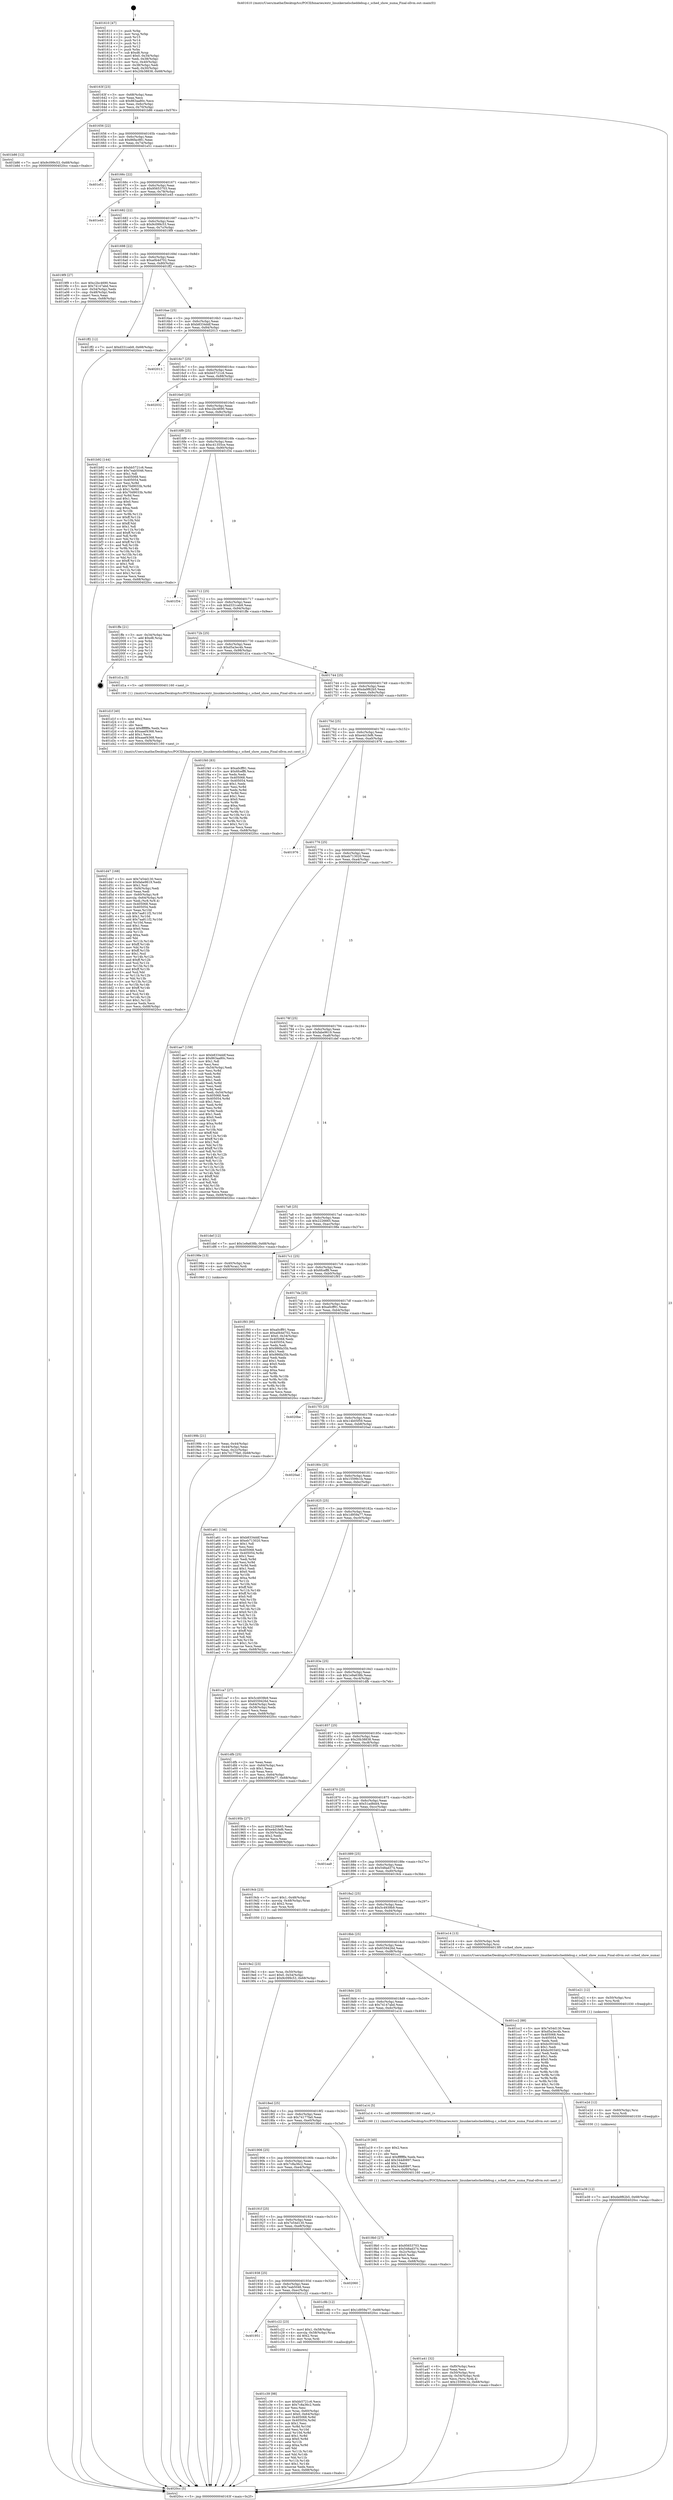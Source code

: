 digraph "0x401610" {
  label = "0x401610 (/mnt/c/Users/mathe/Desktop/tcc/POCII/binaries/extr_linuxkernelscheddebug.c_sched_show_numa_Final-ollvm.out::main(0))"
  labelloc = "t"
  node[shape=record]

  Entry [label="",width=0.3,height=0.3,shape=circle,fillcolor=black,style=filled]
  "0x40163f" [label="{
     0x40163f [23]\l
     | [instrs]\l
     &nbsp;&nbsp;0x40163f \<+3\>: mov -0x68(%rbp),%eax\l
     &nbsp;&nbsp;0x401642 \<+2\>: mov %eax,%ecx\l
     &nbsp;&nbsp;0x401644 \<+6\>: sub $0x863aa80c,%ecx\l
     &nbsp;&nbsp;0x40164a \<+3\>: mov %eax,-0x6c(%rbp)\l
     &nbsp;&nbsp;0x40164d \<+3\>: mov %ecx,-0x70(%rbp)\l
     &nbsp;&nbsp;0x401650 \<+6\>: je 0000000000401b86 \<main+0x576\>\l
  }"]
  "0x401b86" [label="{
     0x401b86 [12]\l
     | [instrs]\l
     &nbsp;&nbsp;0x401b86 \<+7\>: movl $0x9c099c53,-0x68(%rbp)\l
     &nbsp;&nbsp;0x401b8d \<+5\>: jmp 00000000004020cc \<main+0xabc\>\l
  }"]
  "0x401656" [label="{
     0x401656 [22]\l
     | [instrs]\l
     &nbsp;&nbsp;0x401656 \<+5\>: jmp 000000000040165b \<main+0x4b\>\l
     &nbsp;&nbsp;0x40165b \<+3\>: mov -0x6c(%rbp),%eax\l
     &nbsp;&nbsp;0x40165e \<+5\>: sub $0x86fac881,%eax\l
     &nbsp;&nbsp;0x401663 \<+3\>: mov %eax,-0x74(%rbp)\l
     &nbsp;&nbsp;0x401666 \<+6\>: je 0000000000401e51 \<main+0x841\>\l
  }"]
  Exit [label="",width=0.3,height=0.3,shape=circle,fillcolor=black,style=filled,peripheries=2]
  "0x401e51" [label="{
     0x401e51\l
  }", style=dashed]
  "0x40166c" [label="{
     0x40166c [22]\l
     | [instrs]\l
     &nbsp;&nbsp;0x40166c \<+5\>: jmp 0000000000401671 \<main+0x61\>\l
     &nbsp;&nbsp;0x401671 \<+3\>: mov -0x6c(%rbp),%eax\l
     &nbsp;&nbsp;0x401674 \<+5\>: sub $0x95653703,%eax\l
     &nbsp;&nbsp;0x401679 \<+3\>: mov %eax,-0x78(%rbp)\l
     &nbsp;&nbsp;0x40167c \<+6\>: je 0000000000401e45 \<main+0x835\>\l
  }"]
  "0x401e39" [label="{
     0x401e39 [12]\l
     | [instrs]\l
     &nbsp;&nbsp;0x401e39 \<+7\>: movl $0xda9f62b5,-0x68(%rbp)\l
     &nbsp;&nbsp;0x401e40 \<+5\>: jmp 00000000004020cc \<main+0xabc\>\l
  }"]
  "0x401e45" [label="{
     0x401e45\l
  }", style=dashed]
  "0x401682" [label="{
     0x401682 [22]\l
     | [instrs]\l
     &nbsp;&nbsp;0x401682 \<+5\>: jmp 0000000000401687 \<main+0x77\>\l
     &nbsp;&nbsp;0x401687 \<+3\>: mov -0x6c(%rbp),%eax\l
     &nbsp;&nbsp;0x40168a \<+5\>: sub $0x9c099c53,%eax\l
     &nbsp;&nbsp;0x40168f \<+3\>: mov %eax,-0x7c(%rbp)\l
     &nbsp;&nbsp;0x401692 \<+6\>: je 00000000004019f9 \<main+0x3e9\>\l
  }"]
  "0x401e2d" [label="{
     0x401e2d [12]\l
     | [instrs]\l
     &nbsp;&nbsp;0x401e2d \<+4\>: mov -0x60(%rbp),%rsi\l
     &nbsp;&nbsp;0x401e31 \<+3\>: mov %rsi,%rdi\l
     &nbsp;&nbsp;0x401e34 \<+5\>: call 0000000000401030 \<free@plt\>\l
     | [calls]\l
     &nbsp;&nbsp;0x401030 \{1\} (unknown)\l
  }"]
  "0x4019f9" [label="{
     0x4019f9 [27]\l
     | [instrs]\l
     &nbsp;&nbsp;0x4019f9 \<+5\>: mov $0xc2bc4690,%eax\l
     &nbsp;&nbsp;0x4019fe \<+5\>: mov $0x74147abd,%ecx\l
     &nbsp;&nbsp;0x401a03 \<+3\>: mov -0x54(%rbp),%edx\l
     &nbsp;&nbsp;0x401a06 \<+3\>: cmp -0x48(%rbp),%edx\l
     &nbsp;&nbsp;0x401a09 \<+3\>: cmovl %ecx,%eax\l
     &nbsp;&nbsp;0x401a0c \<+3\>: mov %eax,-0x68(%rbp)\l
     &nbsp;&nbsp;0x401a0f \<+5\>: jmp 00000000004020cc \<main+0xabc\>\l
  }"]
  "0x401698" [label="{
     0x401698 [22]\l
     | [instrs]\l
     &nbsp;&nbsp;0x401698 \<+5\>: jmp 000000000040169d \<main+0x8d\>\l
     &nbsp;&nbsp;0x40169d \<+3\>: mov -0x6c(%rbp),%eax\l
     &nbsp;&nbsp;0x4016a0 \<+5\>: sub $0xa0b4d702,%eax\l
     &nbsp;&nbsp;0x4016a5 \<+3\>: mov %eax,-0x80(%rbp)\l
     &nbsp;&nbsp;0x4016a8 \<+6\>: je 0000000000401ff2 \<main+0x9e2\>\l
  }"]
  "0x401e21" [label="{
     0x401e21 [12]\l
     | [instrs]\l
     &nbsp;&nbsp;0x401e21 \<+4\>: mov -0x50(%rbp),%rsi\l
     &nbsp;&nbsp;0x401e25 \<+3\>: mov %rsi,%rdi\l
     &nbsp;&nbsp;0x401e28 \<+5\>: call 0000000000401030 \<free@plt\>\l
     | [calls]\l
     &nbsp;&nbsp;0x401030 \{1\} (unknown)\l
  }"]
  "0x401ff2" [label="{
     0x401ff2 [12]\l
     | [instrs]\l
     &nbsp;&nbsp;0x401ff2 \<+7\>: movl $0xd331ceb9,-0x68(%rbp)\l
     &nbsp;&nbsp;0x401ff9 \<+5\>: jmp 00000000004020cc \<main+0xabc\>\l
  }"]
  "0x4016ae" [label="{
     0x4016ae [25]\l
     | [instrs]\l
     &nbsp;&nbsp;0x4016ae \<+5\>: jmp 00000000004016b3 \<main+0xa3\>\l
     &nbsp;&nbsp;0x4016b3 \<+3\>: mov -0x6c(%rbp),%eax\l
     &nbsp;&nbsp;0x4016b6 \<+5\>: sub $0xb8334ddf,%eax\l
     &nbsp;&nbsp;0x4016bb \<+6\>: mov %eax,-0x84(%rbp)\l
     &nbsp;&nbsp;0x4016c1 \<+6\>: je 0000000000402013 \<main+0xa03\>\l
  }"]
  "0x401d47" [label="{
     0x401d47 [168]\l
     | [instrs]\l
     &nbsp;&nbsp;0x401d47 \<+5\>: mov $0x7e54d130,%ecx\l
     &nbsp;&nbsp;0x401d4c \<+5\>: mov $0xfabe9619,%edx\l
     &nbsp;&nbsp;0x401d51 \<+3\>: mov $0x1,%sil\l
     &nbsp;&nbsp;0x401d54 \<+6\>: mov -0xf4(%rbp),%edi\l
     &nbsp;&nbsp;0x401d5a \<+3\>: imul %eax,%edi\l
     &nbsp;&nbsp;0x401d5d \<+4\>: mov -0x60(%rbp),%r8\l
     &nbsp;&nbsp;0x401d61 \<+4\>: movslq -0x64(%rbp),%r9\l
     &nbsp;&nbsp;0x401d65 \<+4\>: mov %edi,(%r8,%r9,4)\l
     &nbsp;&nbsp;0x401d69 \<+7\>: mov 0x405068,%eax\l
     &nbsp;&nbsp;0x401d70 \<+7\>: mov 0x405054,%edi\l
     &nbsp;&nbsp;0x401d77 \<+3\>: mov %eax,%r10d\l
     &nbsp;&nbsp;0x401d7a \<+7\>: sub $0x7aa811f2,%r10d\l
     &nbsp;&nbsp;0x401d81 \<+4\>: sub $0x1,%r10d\l
     &nbsp;&nbsp;0x401d85 \<+7\>: add $0x7aa811f2,%r10d\l
     &nbsp;&nbsp;0x401d8c \<+4\>: imul %r10d,%eax\l
     &nbsp;&nbsp;0x401d90 \<+3\>: and $0x1,%eax\l
     &nbsp;&nbsp;0x401d93 \<+3\>: cmp $0x0,%eax\l
     &nbsp;&nbsp;0x401d96 \<+4\>: sete %r11b\l
     &nbsp;&nbsp;0x401d9a \<+3\>: cmp $0xa,%edi\l
     &nbsp;&nbsp;0x401d9d \<+3\>: setl %bl\l
     &nbsp;&nbsp;0x401da0 \<+3\>: mov %r11b,%r14b\l
     &nbsp;&nbsp;0x401da3 \<+4\>: xor $0xff,%r14b\l
     &nbsp;&nbsp;0x401da7 \<+3\>: mov %bl,%r15b\l
     &nbsp;&nbsp;0x401daa \<+4\>: xor $0xff,%r15b\l
     &nbsp;&nbsp;0x401dae \<+4\>: xor $0x1,%sil\l
     &nbsp;&nbsp;0x401db2 \<+3\>: mov %r14b,%r12b\l
     &nbsp;&nbsp;0x401db5 \<+4\>: and $0xff,%r12b\l
     &nbsp;&nbsp;0x401db9 \<+3\>: and %sil,%r11b\l
     &nbsp;&nbsp;0x401dbc \<+3\>: mov %r15b,%r13b\l
     &nbsp;&nbsp;0x401dbf \<+4\>: and $0xff,%r13b\l
     &nbsp;&nbsp;0x401dc3 \<+3\>: and %sil,%bl\l
     &nbsp;&nbsp;0x401dc6 \<+3\>: or %r11b,%r12b\l
     &nbsp;&nbsp;0x401dc9 \<+3\>: or %bl,%r13b\l
     &nbsp;&nbsp;0x401dcc \<+3\>: xor %r13b,%r12b\l
     &nbsp;&nbsp;0x401dcf \<+3\>: or %r15b,%r14b\l
     &nbsp;&nbsp;0x401dd2 \<+4\>: xor $0xff,%r14b\l
     &nbsp;&nbsp;0x401dd6 \<+4\>: or $0x1,%sil\l
     &nbsp;&nbsp;0x401dda \<+3\>: and %sil,%r14b\l
     &nbsp;&nbsp;0x401ddd \<+3\>: or %r14b,%r12b\l
     &nbsp;&nbsp;0x401de0 \<+4\>: test $0x1,%r12b\l
     &nbsp;&nbsp;0x401de4 \<+3\>: cmovne %edx,%ecx\l
     &nbsp;&nbsp;0x401de7 \<+3\>: mov %ecx,-0x68(%rbp)\l
     &nbsp;&nbsp;0x401dea \<+5\>: jmp 00000000004020cc \<main+0xabc\>\l
  }"]
  "0x402013" [label="{
     0x402013\l
  }", style=dashed]
  "0x4016c7" [label="{
     0x4016c7 [25]\l
     | [instrs]\l
     &nbsp;&nbsp;0x4016c7 \<+5\>: jmp 00000000004016cc \<main+0xbc\>\l
     &nbsp;&nbsp;0x4016cc \<+3\>: mov -0x6c(%rbp),%eax\l
     &nbsp;&nbsp;0x4016cf \<+5\>: sub $0xbb5721c6,%eax\l
     &nbsp;&nbsp;0x4016d4 \<+6\>: mov %eax,-0x88(%rbp)\l
     &nbsp;&nbsp;0x4016da \<+6\>: je 0000000000402032 \<main+0xa22\>\l
  }"]
  "0x401d1f" [label="{
     0x401d1f [40]\l
     | [instrs]\l
     &nbsp;&nbsp;0x401d1f \<+5\>: mov $0x2,%ecx\l
     &nbsp;&nbsp;0x401d24 \<+1\>: cltd\l
     &nbsp;&nbsp;0x401d25 \<+2\>: idiv %ecx\l
     &nbsp;&nbsp;0x401d27 \<+6\>: imul $0xfffffffe,%edx,%ecx\l
     &nbsp;&nbsp;0x401d2d \<+6\>: sub $0xaaef4368,%ecx\l
     &nbsp;&nbsp;0x401d33 \<+3\>: add $0x1,%ecx\l
     &nbsp;&nbsp;0x401d36 \<+6\>: add $0xaaef4368,%ecx\l
     &nbsp;&nbsp;0x401d3c \<+6\>: mov %ecx,-0xf4(%rbp)\l
     &nbsp;&nbsp;0x401d42 \<+5\>: call 0000000000401160 \<next_i\>\l
     | [calls]\l
     &nbsp;&nbsp;0x401160 \{1\} (/mnt/c/Users/mathe/Desktop/tcc/POCII/binaries/extr_linuxkernelscheddebug.c_sched_show_numa_Final-ollvm.out::next_i)\l
  }"]
  "0x402032" [label="{
     0x402032\l
  }", style=dashed]
  "0x4016e0" [label="{
     0x4016e0 [25]\l
     | [instrs]\l
     &nbsp;&nbsp;0x4016e0 \<+5\>: jmp 00000000004016e5 \<main+0xd5\>\l
     &nbsp;&nbsp;0x4016e5 \<+3\>: mov -0x6c(%rbp),%eax\l
     &nbsp;&nbsp;0x4016e8 \<+5\>: sub $0xc2bc4690,%eax\l
     &nbsp;&nbsp;0x4016ed \<+6\>: mov %eax,-0x8c(%rbp)\l
     &nbsp;&nbsp;0x4016f3 \<+6\>: je 0000000000401b92 \<main+0x582\>\l
  }"]
  "0x401c39" [label="{
     0x401c39 [98]\l
     | [instrs]\l
     &nbsp;&nbsp;0x401c39 \<+5\>: mov $0xbb5721c6,%ecx\l
     &nbsp;&nbsp;0x401c3e \<+5\>: mov $0x7c8a36c2,%edx\l
     &nbsp;&nbsp;0x401c43 \<+2\>: xor %esi,%esi\l
     &nbsp;&nbsp;0x401c45 \<+4\>: mov %rax,-0x60(%rbp)\l
     &nbsp;&nbsp;0x401c49 \<+7\>: movl $0x0,-0x64(%rbp)\l
     &nbsp;&nbsp;0x401c50 \<+8\>: mov 0x405068,%r8d\l
     &nbsp;&nbsp;0x401c58 \<+8\>: mov 0x405054,%r9d\l
     &nbsp;&nbsp;0x401c60 \<+3\>: sub $0x1,%esi\l
     &nbsp;&nbsp;0x401c63 \<+3\>: mov %r8d,%r10d\l
     &nbsp;&nbsp;0x401c66 \<+3\>: add %esi,%r10d\l
     &nbsp;&nbsp;0x401c69 \<+4\>: imul %r10d,%r8d\l
     &nbsp;&nbsp;0x401c6d \<+4\>: and $0x1,%r8d\l
     &nbsp;&nbsp;0x401c71 \<+4\>: cmp $0x0,%r8d\l
     &nbsp;&nbsp;0x401c75 \<+4\>: sete %r11b\l
     &nbsp;&nbsp;0x401c79 \<+4\>: cmp $0xa,%r9d\l
     &nbsp;&nbsp;0x401c7d \<+3\>: setl %bl\l
     &nbsp;&nbsp;0x401c80 \<+3\>: mov %r11b,%r14b\l
     &nbsp;&nbsp;0x401c83 \<+3\>: and %bl,%r14b\l
     &nbsp;&nbsp;0x401c86 \<+3\>: xor %bl,%r11b\l
     &nbsp;&nbsp;0x401c89 \<+3\>: or %r11b,%r14b\l
     &nbsp;&nbsp;0x401c8c \<+4\>: test $0x1,%r14b\l
     &nbsp;&nbsp;0x401c90 \<+3\>: cmovne %edx,%ecx\l
     &nbsp;&nbsp;0x401c93 \<+3\>: mov %ecx,-0x68(%rbp)\l
     &nbsp;&nbsp;0x401c96 \<+5\>: jmp 00000000004020cc \<main+0xabc\>\l
  }"]
  "0x401b92" [label="{
     0x401b92 [144]\l
     | [instrs]\l
     &nbsp;&nbsp;0x401b92 \<+5\>: mov $0xbb5721c6,%eax\l
     &nbsp;&nbsp;0x401b97 \<+5\>: mov $0x7eab5046,%ecx\l
     &nbsp;&nbsp;0x401b9c \<+2\>: mov $0x1,%dl\l
     &nbsp;&nbsp;0x401b9e \<+7\>: mov 0x405068,%esi\l
     &nbsp;&nbsp;0x401ba5 \<+7\>: mov 0x405054,%edi\l
     &nbsp;&nbsp;0x401bac \<+3\>: mov %esi,%r8d\l
     &nbsp;&nbsp;0x401baf \<+7\>: add $0x70d9033b,%r8d\l
     &nbsp;&nbsp;0x401bb6 \<+4\>: sub $0x1,%r8d\l
     &nbsp;&nbsp;0x401bba \<+7\>: sub $0x70d9033b,%r8d\l
     &nbsp;&nbsp;0x401bc1 \<+4\>: imul %r8d,%esi\l
     &nbsp;&nbsp;0x401bc5 \<+3\>: and $0x1,%esi\l
     &nbsp;&nbsp;0x401bc8 \<+3\>: cmp $0x0,%esi\l
     &nbsp;&nbsp;0x401bcb \<+4\>: sete %r9b\l
     &nbsp;&nbsp;0x401bcf \<+3\>: cmp $0xa,%edi\l
     &nbsp;&nbsp;0x401bd2 \<+4\>: setl %r10b\l
     &nbsp;&nbsp;0x401bd6 \<+3\>: mov %r9b,%r11b\l
     &nbsp;&nbsp;0x401bd9 \<+4\>: xor $0xff,%r11b\l
     &nbsp;&nbsp;0x401bdd \<+3\>: mov %r10b,%bl\l
     &nbsp;&nbsp;0x401be0 \<+3\>: xor $0xff,%bl\l
     &nbsp;&nbsp;0x401be3 \<+3\>: xor $0x1,%dl\l
     &nbsp;&nbsp;0x401be6 \<+3\>: mov %r11b,%r14b\l
     &nbsp;&nbsp;0x401be9 \<+4\>: and $0xff,%r14b\l
     &nbsp;&nbsp;0x401bed \<+3\>: and %dl,%r9b\l
     &nbsp;&nbsp;0x401bf0 \<+3\>: mov %bl,%r15b\l
     &nbsp;&nbsp;0x401bf3 \<+4\>: and $0xff,%r15b\l
     &nbsp;&nbsp;0x401bf7 \<+3\>: and %dl,%r10b\l
     &nbsp;&nbsp;0x401bfa \<+3\>: or %r9b,%r14b\l
     &nbsp;&nbsp;0x401bfd \<+3\>: or %r10b,%r15b\l
     &nbsp;&nbsp;0x401c00 \<+3\>: xor %r15b,%r14b\l
     &nbsp;&nbsp;0x401c03 \<+3\>: or %bl,%r11b\l
     &nbsp;&nbsp;0x401c06 \<+4\>: xor $0xff,%r11b\l
     &nbsp;&nbsp;0x401c0a \<+3\>: or $0x1,%dl\l
     &nbsp;&nbsp;0x401c0d \<+3\>: and %dl,%r11b\l
     &nbsp;&nbsp;0x401c10 \<+3\>: or %r11b,%r14b\l
     &nbsp;&nbsp;0x401c13 \<+4\>: test $0x1,%r14b\l
     &nbsp;&nbsp;0x401c17 \<+3\>: cmovne %ecx,%eax\l
     &nbsp;&nbsp;0x401c1a \<+3\>: mov %eax,-0x68(%rbp)\l
     &nbsp;&nbsp;0x401c1d \<+5\>: jmp 00000000004020cc \<main+0xabc\>\l
  }"]
  "0x4016f9" [label="{
     0x4016f9 [25]\l
     | [instrs]\l
     &nbsp;&nbsp;0x4016f9 \<+5\>: jmp 00000000004016fe \<main+0xee\>\l
     &nbsp;&nbsp;0x4016fe \<+3\>: mov -0x6c(%rbp),%eax\l
     &nbsp;&nbsp;0x401701 \<+5\>: sub $0xc41355ce,%eax\l
     &nbsp;&nbsp;0x401706 \<+6\>: mov %eax,-0x90(%rbp)\l
     &nbsp;&nbsp;0x40170c \<+6\>: je 0000000000401f34 \<main+0x924\>\l
  }"]
  "0x401951" [label="{
     0x401951\l
  }", style=dashed]
  "0x401f34" [label="{
     0x401f34\l
  }", style=dashed]
  "0x401712" [label="{
     0x401712 [25]\l
     | [instrs]\l
     &nbsp;&nbsp;0x401712 \<+5\>: jmp 0000000000401717 \<main+0x107\>\l
     &nbsp;&nbsp;0x401717 \<+3\>: mov -0x6c(%rbp),%eax\l
     &nbsp;&nbsp;0x40171a \<+5\>: sub $0xd331ceb9,%eax\l
     &nbsp;&nbsp;0x40171f \<+6\>: mov %eax,-0x94(%rbp)\l
     &nbsp;&nbsp;0x401725 \<+6\>: je 0000000000401ffe \<main+0x9ee\>\l
  }"]
  "0x401c22" [label="{
     0x401c22 [23]\l
     | [instrs]\l
     &nbsp;&nbsp;0x401c22 \<+7\>: movl $0x1,-0x58(%rbp)\l
     &nbsp;&nbsp;0x401c29 \<+4\>: movslq -0x58(%rbp),%rax\l
     &nbsp;&nbsp;0x401c2d \<+4\>: shl $0x2,%rax\l
     &nbsp;&nbsp;0x401c31 \<+3\>: mov %rax,%rdi\l
     &nbsp;&nbsp;0x401c34 \<+5\>: call 0000000000401050 \<malloc@plt\>\l
     | [calls]\l
     &nbsp;&nbsp;0x401050 \{1\} (unknown)\l
  }"]
  "0x401ffe" [label="{
     0x401ffe [21]\l
     | [instrs]\l
     &nbsp;&nbsp;0x401ffe \<+3\>: mov -0x34(%rbp),%eax\l
     &nbsp;&nbsp;0x402001 \<+7\>: add $0xd8,%rsp\l
     &nbsp;&nbsp;0x402008 \<+1\>: pop %rbx\l
     &nbsp;&nbsp;0x402009 \<+2\>: pop %r12\l
     &nbsp;&nbsp;0x40200b \<+2\>: pop %r13\l
     &nbsp;&nbsp;0x40200d \<+2\>: pop %r14\l
     &nbsp;&nbsp;0x40200f \<+2\>: pop %r15\l
     &nbsp;&nbsp;0x402011 \<+1\>: pop %rbp\l
     &nbsp;&nbsp;0x402012 \<+1\>: ret\l
  }"]
  "0x40172b" [label="{
     0x40172b [25]\l
     | [instrs]\l
     &nbsp;&nbsp;0x40172b \<+5\>: jmp 0000000000401730 \<main+0x120\>\l
     &nbsp;&nbsp;0x401730 \<+3\>: mov -0x6c(%rbp),%eax\l
     &nbsp;&nbsp;0x401733 \<+5\>: sub $0xd5a3ec4b,%eax\l
     &nbsp;&nbsp;0x401738 \<+6\>: mov %eax,-0x98(%rbp)\l
     &nbsp;&nbsp;0x40173e \<+6\>: je 0000000000401d1a \<main+0x70a\>\l
  }"]
  "0x401938" [label="{
     0x401938 [25]\l
     | [instrs]\l
     &nbsp;&nbsp;0x401938 \<+5\>: jmp 000000000040193d \<main+0x32d\>\l
     &nbsp;&nbsp;0x40193d \<+3\>: mov -0x6c(%rbp),%eax\l
     &nbsp;&nbsp;0x401940 \<+5\>: sub $0x7eab5046,%eax\l
     &nbsp;&nbsp;0x401945 \<+6\>: mov %eax,-0xec(%rbp)\l
     &nbsp;&nbsp;0x40194b \<+6\>: je 0000000000401c22 \<main+0x612\>\l
  }"]
  "0x401d1a" [label="{
     0x401d1a [5]\l
     | [instrs]\l
     &nbsp;&nbsp;0x401d1a \<+5\>: call 0000000000401160 \<next_i\>\l
     | [calls]\l
     &nbsp;&nbsp;0x401160 \{1\} (/mnt/c/Users/mathe/Desktop/tcc/POCII/binaries/extr_linuxkernelscheddebug.c_sched_show_numa_Final-ollvm.out::next_i)\l
  }"]
  "0x401744" [label="{
     0x401744 [25]\l
     | [instrs]\l
     &nbsp;&nbsp;0x401744 \<+5\>: jmp 0000000000401749 \<main+0x139\>\l
     &nbsp;&nbsp;0x401749 \<+3\>: mov -0x6c(%rbp),%eax\l
     &nbsp;&nbsp;0x40174c \<+5\>: sub $0xda9f62b5,%eax\l
     &nbsp;&nbsp;0x401751 \<+6\>: mov %eax,-0x9c(%rbp)\l
     &nbsp;&nbsp;0x401757 \<+6\>: je 0000000000401f40 \<main+0x930\>\l
  }"]
  "0x402060" [label="{
     0x402060\l
  }", style=dashed]
  "0x401f40" [label="{
     0x401f40 [83]\l
     | [instrs]\l
     &nbsp;&nbsp;0x401f40 \<+5\>: mov $0xa0cff91,%eax\l
     &nbsp;&nbsp;0x401f45 \<+5\>: mov $0x6fceff8,%ecx\l
     &nbsp;&nbsp;0x401f4a \<+2\>: xor %edx,%edx\l
     &nbsp;&nbsp;0x401f4c \<+7\>: mov 0x405068,%esi\l
     &nbsp;&nbsp;0x401f53 \<+7\>: mov 0x405054,%edi\l
     &nbsp;&nbsp;0x401f5a \<+3\>: sub $0x1,%edx\l
     &nbsp;&nbsp;0x401f5d \<+3\>: mov %esi,%r8d\l
     &nbsp;&nbsp;0x401f60 \<+3\>: add %edx,%r8d\l
     &nbsp;&nbsp;0x401f63 \<+4\>: imul %r8d,%esi\l
     &nbsp;&nbsp;0x401f67 \<+3\>: and $0x1,%esi\l
     &nbsp;&nbsp;0x401f6a \<+3\>: cmp $0x0,%esi\l
     &nbsp;&nbsp;0x401f6d \<+4\>: sete %r9b\l
     &nbsp;&nbsp;0x401f71 \<+3\>: cmp $0xa,%edi\l
     &nbsp;&nbsp;0x401f74 \<+4\>: setl %r10b\l
     &nbsp;&nbsp;0x401f78 \<+3\>: mov %r9b,%r11b\l
     &nbsp;&nbsp;0x401f7b \<+3\>: and %r10b,%r11b\l
     &nbsp;&nbsp;0x401f7e \<+3\>: xor %r10b,%r9b\l
     &nbsp;&nbsp;0x401f81 \<+3\>: or %r9b,%r11b\l
     &nbsp;&nbsp;0x401f84 \<+4\>: test $0x1,%r11b\l
     &nbsp;&nbsp;0x401f88 \<+3\>: cmovne %ecx,%eax\l
     &nbsp;&nbsp;0x401f8b \<+3\>: mov %eax,-0x68(%rbp)\l
     &nbsp;&nbsp;0x401f8e \<+5\>: jmp 00000000004020cc \<main+0xabc\>\l
  }"]
  "0x40175d" [label="{
     0x40175d [25]\l
     | [instrs]\l
     &nbsp;&nbsp;0x40175d \<+5\>: jmp 0000000000401762 \<main+0x152\>\l
     &nbsp;&nbsp;0x401762 \<+3\>: mov -0x6c(%rbp),%eax\l
     &nbsp;&nbsp;0x401765 \<+5\>: sub $0xe4d1fef6,%eax\l
     &nbsp;&nbsp;0x40176a \<+6\>: mov %eax,-0xa0(%rbp)\l
     &nbsp;&nbsp;0x401770 \<+6\>: je 0000000000401976 \<main+0x366\>\l
  }"]
  "0x40191f" [label="{
     0x40191f [25]\l
     | [instrs]\l
     &nbsp;&nbsp;0x40191f \<+5\>: jmp 0000000000401924 \<main+0x314\>\l
     &nbsp;&nbsp;0x401924 \<+3\>: mov -0x6c(%rbp),%eax\l
     &nbsp;&nbsp;0x401927 \<+5\>: sub $0x7e54d130,%eax\l
     &nbsp;&nbsp;0x40192c \<+6\>: mov %eax,-0xe8(%rbp)\l
     &nbsp;&nbsp;0x401932 \<+6\>: je 0000000000402060 \<main+0xa50\>\l
  }"]
  "0x401976" [label="{
     0x401976\l
  }", style=dashed]
  "0x401776" [label="{
     0x401776 [25]\l
     | [instrs]\l
     &nbsp;&nbsp;0x401776 \<+5\>: jmp 000000000040177b \<main+0x16b\>\l
     &nbsp;&nbsp;0x40177b \<+3\>: mov -0x6c(%rbp),%eax\l
     &nbsp;&nbsp;0x40177e \<+5\>: sub $0xeb713020,%eax\l
     &nbsp;&nbsp;0x401783 \<+6\>: mov %eax,-0xa4(%rbp)\l
     &nbsp;&nbsp;0x401789 \<+6\>: je 0000000000401ae7 \<main+0x4d7\>\l
  }"]
  "0x401c9b" [label="{
     0x401c9b [12]\l
     | [instrs]\l
     &nbsp;&nbsp;0x401c9b \<+7\>: movl $0x1d959a77,-0x68(%rbp)\l
     &nbsp;&nbsp;0x401ca2 \<+5\>: jmp 00000000004020cc \<main+0xabc\>\l
  }"]
  "0x401ae7" [label="{
     0x401ae7 [159]\l
     | [instrs]\l
     &nbsp;&nbsp;0x401ae7 \<+5\>: mov $0xb8334ddf,%eax\l
     &nbsp;&nbsp;0x401aec \<+5\>: mov $0x863aa80c,%ecx\l
     &nbsp;&nbsp;0x401af1 \<+2\>: mov $0x1,%dl\l
     &nbsp;&nbsp;0x401af3 \<+2\>: xor %esi,%esi\l
     &nbsp;&nbsp;0x401af5 \<+3\>: mov -0x54(%rbp),%edi\l
     &nbsp;&nbsp;0x401af8 \<+3\>: mov %esi,%r8d\l
     &nbsp;&nbsp;0x401afb \<+3\>: sub %edi,%r8d\l
     &nbsp;&nbsp;0x401afe \<+2\>: mov %esi,%edi\l
     &nbsp;&nbsp;0x401b00 \<+3\>: sub $0x1,%edi\l
     &nbsp;&nbsp;0x401b03 \<+3\>: add %edi,%r8d\l
     &nbsp;&nbsp;0x401b06 \<+2\>: mov %esi,%edi\l
     &nbsp;&nbsp;0x401b08 \<+3\>: sub %r8d,%edi\l
     &nbsp;&nbsp;0x401b0b \<+3\>: mov %edi,-0x54(%rbp)\l
     &nbsp;&nbsp;0x401b0e \<+7\>: mov 0x405068,%edi\l
     &nbsp;&nbsp;0x401b15 \<+8\>: mov 0x405054,%r8d\l
     &nbsp;&nbsp;0x401b1d \<+3\>: sub $0x1,%esi\l
     &nbsp;&nbsp;0x401b20 \<+3\>: mov %edi,%r9d\l
     &nbsp;&nbsp;0x401b23 \<+3\>: add %esi,%r9d\l
     &nbsp;&nbsp;0x401b26 \<+4\>: imul %r9d,%edi\l
     &nbsp;&nbsp;0x401b2a \<+3\>: and $0x1,%edi\l
     &nbsp;&nbsp;0x401b2d \<+3\>: cmp $0x0,%edi\l
     &nbsp;&nbsp;0x401b30 \<+4\>: sete %r10b\l
     &nbsp;&nbsp;0x401b34 \<+4\>: cmp $0xa,%r8d\l
     &nbsp;&nbsp;0x401b38 \<+4\>: setl %r11b\l
     &nbsp;&nbsp;0x401b3c \<+3\>: mov %r10b,%bl\l
     &nbsp;&nbsp;0x401b3f \<+3\>: xor $0xff,%bl\l
     &nbsp;&nbsp;0x401b42 \<+3\>: mov %r11b,%r14b\l
     &nbsp;&nbsp;0x401b45 \<+4\>: xor $0xff,%r14b\l
     &nbsp;&nbsp;0x401b49 \<+3\>: xor $0x1,%dl\l
     &nbsp;&nbsp;0x401b4c \<+3\>: mov %bl,%r15b\l
     &nbsp;&nbsp;0x401b4f \<+4\>: and $0xff,%r15b\l
     &nbsp;&nbsp;0x401b53 \<+3\>: and %dl,%r10b\l
     &nbsp;&nbsp;0x401b56 \<+3\>: mov %r14b,%r12b\l
     &nbsp;&nbsp;0x401b59 \<+4\>: and $0xff,%r12b\l
     &nbsp;&nbsp;0x401b5d \<+3\>: and %dl,%r11b\l
     &nbsp;&nbsp;0x401b60 \<+3\>: or %r10b,%r15b\l
     &nbsp;&nbsp;0x401b63 \<+3\>: or %r11b,%r12b\l
     &nbsp;&nbsp;0x401b66 \<+3\>: xor %r12b,%r15b\l
     &nbsp;&nbsp;0x401b69 \<+3\>: or %r14b,%bl\l
     &nbsp;&nbsp;0x401b6c \<+3\>: xor $0xff,%bl\l
     &nbsp;&nbsp;0x401b6f \<+3\>: or $0x1,%dl\l
     &nbsp;&nbsp;0x401b72 \<+2\>: and %dl,%bl\l
     &nbsp;&nbsp;0x401b74 \<+3\>: or %bl,%r15b\l
     &nbsp;&nbsp;0x401b77 \<+4\>: test $0x1,%r15b\l
     &nbsp;&nbsp;0x401b7b \<+3\>: cmovne %ecx,%eax\l
     &nbsp;&nbsp;0x401b7e \<+3\>: mov %eax,-0x68(%rbp)\l
     &nbsp;&nbsp;0x401b81 \<+5\>: jmp 00000000004020cc \<main+0xabc\>\l
  }"]
  "0x40178f" [label="{
     0x40178f [25]\l
     | [instrs]\l
     &nbsp;&nbsp;0x40178f \<+5\>: jmp 0000000000401794 \<main+0x184\>\l
     &nbsp;&nbsp;0x401794 \<+3\>: mov -0x6c(%rbp),%eax\l
     &nbsp;&nbsp;0x401797 \<+5\>: sub $0xfabe9619,%eax\l
     &nbsp;&nbsp;0x40179c \<+6\>: mov %eax,-0xa8(%rbp)\l
     &nbsp;&nbsp;0x4017a2 \<+6\>: je 0000000000401def \<main+0x7df\>\l
  }"]
  "0x401a41" [label="{
     0x401a41 [32]\l
     | [instrs]\l
     &nbsp;&nbsp;0x401a41 \<+6\>: mov -0xf0(%rbp),%ecx\l
     &nbsp;&nbsp;0x401a47 \<+3\>: imul %eax,%ecx\l
     &nbsp;&nbsp;0x401a4a \<+4\>: mov -0x50(%rbp),%rsi\l
     &nbsp;&nbsp;0x401a4e \<+4\>: movslq -0x54(%rbp),%rdi\l
     &nbsp;&nbsp;0x401a52 \<+3\>: mov %ecx,(%rsi,%rdi,4)\l
     &nbsp;&nbsp;0x401a55 \<+7\>: movl $0x15599c1b,-0x68(%rbp)\l
     &nbsp;&nbsp;0x401a5c \<+5\>: jmp 00000000004020cc \<main+0xabc\>\l
  }"]
  "0x401def" [label="{
     0x401def [12]\l
     | [instrs]\l
     &nbsp;&nbsp;0x401def \<+7\>: movl $0x1e9a638b,-0x68(%rbp)\l
     &nbsp;&nbsp;0x401df6 \<+5\>: jmp 00000000004020cc \<main+0xabc\>\l
  }"]
  "0x4017a8" [label="{
     0x4017a8 [25]\l
     | [instrs]\l
     &nbsp;&nbsp;0x4017a8 \<+5\>: jmp 00000000004017ad \<main+0x19d\>\l
     &nbsp;&nbsp;0x4017ad \<+3\>: mov -0x6c(%rbp),%eax\l
     &nbsp;&nbsp;0x4017b0 \<+5\>: sub $0x2226665,%eax\l
     &nbsp;&nbsp;0x4017b5 \<+6\>: mov %eax,-0xac(%rbp)\l
     &nbsp;&nbsp;0x4017bb \<+6\>: je 000000000040198e \<main+0x37e\>\l
  }"]
  "0x401a19" [label="{
     0x401a19 [40]\l
     | [instrs]\l
     &nbsp;&nbsp;0x401a19 \<+5\>: mov $0x2,%ecx\l
     &nbsp;&nbsp;0x401a1e \<+1\>: cltd\l
     &nbsp;&nbsp;0x401a1f \<+2\>: idiv %ecx\l
     &nbsp;&nbsp;0x401a21 \<+6\>: imul $0xfffffffe,%edx,%ecx\l
     &nbsp;&nbsp;0x401a27 \<+6\>: add $0x344d0897,%ecx\l
     &nbsp;&nbsp;0x401a2d \<+3\>: add $0x1,%ecx\l
     &nbsp;&nbsp;0x401a30 \<+6\>: sub $0x344d0897,%ecx\l
     &nbsp;&nbsp;0x401a36 \<+6\>: mov %ecx,-0xf0(%rbp)\l
     &nbsp;&nbsp;0x401a3c \<+5\>: call 0000000000401160 \<next_i\>\l
     | [calls]\l
     &nbsp;&nbsp;0x401160 \{1\} (/mnt/c/Users/mathe/Desktop/tcc/POCII/binaries/extr_linuxkernelscheddebug.c_sched_show_numa_Final-ollvm.out::next_i)\l
  }"]
  "0x40198e" [label="{
     0x40198e [13]\l
     | [instrs]\l
     &nbsp;&nbsp;0x40198e \<+4\>: mov -0x40(%rbp),%rax\l
     &nbsp;&nbsp;0x401992 \<+4\>: mov 0x8(%rax),%rdi\l
     &nbsp;&nbsp;0x401996 \<+5\>: call 0000000000401060 \<atoi@plt\>\l
     | [calls]\l
     &nbsp;&nbsp;0x401060 \{1\} (unknown)\l
  }"]
  "0x4017c1" [label="{
     0x4017c1 [25]\l
     | [instrs]\l
     &nbsp;&nbsp;0x4017c1 \<+5\>: jmp 00000000004017c6 \<main+0x1b6\>\l
     &nbsp;&nbsp;0x4017c6 \<+3\>: mov -0x6c(%rbp),%eax\l
     &nbsp;&nbsp;0x4017c9 \<+5\>: sub $0x6fceff8,%eax\l
     &nbsp;&nbsp;0x4017ce \<+6\>: mov %eax,-0xb0(%rbp)\l
     &nbsp;&nbsp;0x4017d4 \<+6\>: je 0000000000401f93 \<main+0x983\>\l
  }"]
  "0x4019e2" [label="{
     0x4019e2 [23]\l
     | [instrs]\l
     &nbsp;&nbsp;0x4019e2 \<+4\>: mov %rax,-0x50(%rbp)\l
     &nbsp;&nbsp;0x4019e6 \<+7\>: movl $0x0,-0x54(%rbp)\l
     &nbsp;&nbsp;0x4019ed \<+7\>: movl $0x9c099c53,-0x68(%rbp)\l
     &nbsp;&nbsp;0x4019f4 \<+5\>: jmp 00000000004020cc \<main+0xabc\>\l
  }"]
  "0x401f93" [label="{
     0x401f93 [95]\l
     | [instrs]\l
     &nbsp;&nbsp;0x401f93 \<+5\>: mov $0xa0cff91,%eax\l
     &nbsp;&nbsp;0x401f98 \<+5\>: mov $0xa0b4d702,%ecx\l
     &nbsp;&nbsp;0x401f9d \<+7\>: movl $0x0,-0x34(%rbp)\l
     &nbsp;&nbsp;0x401fa4 \<+7\>: mov 0x405068,%edx\l
     &nbsp;&nbsp;0x401fab \<+7\>: mov 0x405054,%esi\l
     &nbsp;&nbsp;0x401fb2 \<+2\>: mov %edx,%edi\l
     &nbsp;&nbsp;0x401fb4 \<+6\>: sub $0x986fa35b,%edi\l
     &nbsp;&nbsp;0x401fba \<+3\>: sub $0x1,%edi\l
     &nbsp;&nbsp;0x401fbd \<+6\>: add $0x986fa35b,%edi\l
     &nbsp;&nbsp;0x401fc3 \<+3\>: imul %edi,%edx\l
     &nbsp;&nbsp;0x401fc6 \<+3\>: and $0x1,%edx\l
     &nbsp;&nbsp;0x401fc9 \<+3\>: cmp $0x0,%edx\l
     &nbsp;&nbsp;0x401fcc \<+4\>: sete %r8b\l
     &nbsp;&nbsp;0x401fd0 \<+3\>: cmp $0xa,%esi\l
     &nbsp;&nbsp;0x401fd3 \<+4\>: setl %r9b\l
     &nbsp;&nbsp;0x401fd7 \<+3\>: mov %r8b,%r10b\l
     &nbsp;&nbsp;0x401fda \<+3\>: and %r9b,%r10b\l
     &nbsp;&nbsp;0x401fdd \<+3\>: xor %r9b,%r8b\l
     &nbsp;&nbsp;0x401fe0 \<+3\>: or %r8b,%r10b\l
     &nbsp;&nbsp;0x401fe3 \<+4\>: test $0x1,%r10b\l
     &nbsp;&nbsp;0x401fe7 \<+3\>: cmovne %ecx,%eax\l
     &nbsp;&nbsp;0x401fea \<+3\>: mov %eax,-0x68(%rbp)\l
     &nbsp;&nbsp;0x401fed \<+5\>: jmp 00000000004020cc \<main+0xabc\>\l
  }"]
  "0x4017da" [label="{
     0x4017da [25]\l
     | [instrs]\l
     &nbsp;&nbsp;0x4017da \<+5\>: jmp 00000000004017df \<main+0x1cf\>\l
     &nbsp;&nbsp;0x4017df \<+3\>: mov -0x6c(%rbp),%eax\l
     &nbsp;&nbsp;0x4017e2 \<+5\>: sub $0xa0cff91,%eax\l
     &nbsp;&nbsp;0x4017e7 \<+6\>: mov %eax,-0xb4(%rbp)\l
     &nbsp;&nbsp;0x4017ed \<+6\>: je 00000000004020be \<main+0xaae\>\l
  }"]
  "0x401906" [label="{
     0x401906 [25]\l
     | [instrs]\l
     &nbsp;&nbsp;0x401906 \<+5\>: jmp 000000000040190b \<main+0x2fb\>\l
     &nbsp;&nbsp;0x40190b \<+3\>: mov -0x6c(%rbp),%eax\l
     &nbsp;&nbsp;0x40190e \<+5\>: sub $0x7c8a36c2,%eax\l
     &nbsp;&nbsp;0x401913 \<+6\>: mov %eax,-0xe4(%rbp)\l
     &nbsp;&nbsp;0x401919 \<+6\>: je 0000000000401c9b \<main+0x68b\>\l
  }"]
  "0x4020be" [label="{
     0x4020be\l
  }", style=dashed]
  "0x4017f3" [label="{
     0x4017f3 [25]\l
     | [instrs]\l
     &nbsp;&nbsp;0x4017f3 \<+5\>: jmp 00000000004017f8 \<main+0x1e8\>\l
     &nbsp;&nbsp;0x4017f8 \<+3\>: mov -0x6c(%rbp),%eax\l
     &nbsp;&nbsp;0x4017fb \<+5\>: sub $0x14b05f59,%eax\l
     &nbsp;&nbsp;0x401800 \<+6\>: mov %eax,-0xb8(%rbp)\l
     &nbsp;&nbsp;0x401806 \<+6\>: je 00000000004020ad \<main+0xa9d\>\l
  }"]
  "0x4019b0" [label="{
     0x4019b0 [27]\l
     | [instrs]\l
     &nbsp;&nbsp;0x4019b0 \<+5\>: mov $0x95653703,%eax\l
     &nbsp;&nbsp;0x4019b5 \<+5\>: mov $0x548ad374,%ecx\l
     &nbsp;&nbsp;0x4019ba \<+3\>: mov -0x2c(%rbp),%edx\l
     &nbsp;&nbsp;0x4019bd \<+3\>: cmp $0x0,%edx\l
     &nbsp;&nbsp;0x4019c0 \<+3\>: cmove %ecx,%eax\l
     &nbsp;&nbsp;0x4019c3 \<+3\>: mov %eax,-0x68(%rbp)\l
     &nbsp;&nbsp;0x4019c6 \<+5\>: jmp 00000000004020cc \<main+0xabc\>\l
  }"]
  "0x4020ad" [label="{
     0x4020ad\l
  }", style=dashed]
  "0x40180c" [label="{
     0x40180c [25]\l
     | [instrs]\l
     &nbsp;&nbsp;0x40180c \<+5\>: jmp 0000000000401811 \<main+0x201\>\l
     &nbsp;&nbsp;0x401811 \<+3\>: mov -0x6c(%rbp),%eax\l
     &nbsp;&nbsp;0x401814 \<+5\>: sub $0x15599c1b,%eax\l
     &nbsp;&nbsp;0x401819 \<+6\>: mov %eax,-0xbc(%rbp)\l
     &nbsp;&nbsp;0x40181f \<+6\>: je 0000000000401a61 \<main+0x451\>\l
  }"]
  "0x4018ed" [label="{
     0x4018ed [25]\l
     | [instrs]\l
     &nbsp;&nbsp;0x4018ed \<+5\>: jmp 00000000004018f2 \<main+0x2e2\>\l
     &nbsp;&nbsp;0x4018f2 \<+3\>: mov -0x6c(%rbp),%eax\l
     &nbsp;&nbsp;0x4018f5 \<+5\>: sub $0x74177fa0,%eax\l
     &nbsp;&nbsp;0x4018fa \<+6\>: mov %eax,-0xe0(%rbp)\l
     &nbsp;&nbsp;0x401900 \<+6\>: je 00000000004019b0 \<main+0x3a0\>\l
  }"]
  "0x401a61" [label="{
     0x401a61 [134]\l
     | [instrs]\l
     &nbsp;&nbsp;0x401a61 \<+5\>: mov $0xb8334ddf,%eax\l
     &nbsp;&nbsp;0x401a66 \<+5\>: mov $0xeb713020,%ecx\l
     &nbsp;&nbsp;0x401a6b \<+2\>: mov $0x1,%dl\l
     &nbsp;&nbsp;0x401a6d \<+2\>: xor %esi,%esi\l
     &nbsp;&nbsp;0x401a6f \<+7\>: mov 0x405068,%edi\l
     &nbsp;&nbsp;0x401a76 \<+8\>: mov 0x405054,%r8d\l
     &nbsp;&nbsp;0x401a7e \<+3\>: sub $0x1,%esi\l
     &nbsp;&nbsp;0x401a81 \<+3\>: mov %edi,%r9d\l
     &nbsp;&nbsp;0x401a84 \<+3\>: add %esi,%r9d\l
     &nbsp;&nbsp;0x401a87 \<+4\>: imul %r9d,%edi\l
     &nbsp;&nbsp;0x401a8b \<+3\>: and $0x1,%edi\l
     &nbsp;&nbsp;0x401a8e \<+3\>: cmp $0x0,%edi\l
     &nbsp;&nbsp;0x401a91 \<+4\>: sete %r10b\l
     &nbsp;&nbsp;0x401a95 \<+4\>: cmp $0xa,%r8d\l
     &nbsp;&nbsp;0x401a99 \<+4\>: setl %r11b\l
     &nbsp;&nbsp;0x401a9d \<+3\>: mov %r10b,%bl\l
     &nbsp;&nbsp;0x401aa0 \<+3\>: xor $0xff,%bl\l
     &nbsp;&nbsp;0x401aa3 \<+3\>: mov %r11b,%r14b\l
     &nbsp;&nbsp;0x401aa6 \<+4\>: xor $0xff,%r14b\l
     &nbsp;&nbsp;0x401aaa \<+3\>: xor $0x0,%dl\l
     &nbsp;&nbsp;0x401aad \<+3\>: mov %bl,%r15b\l
     &nbsp;&nbsp;0x401ab0 \<+4\>: and $0x0,%r15b\l
     &nbsp;&nbsp;0x401ab4 \<+3\>: and %dl,%r10b\l
     &nbsp;&nbsp;0x401ab7 \<+3\>: mov %r14b,%r12b\l
     &nbsp;&nbsp;0x401aba \<+4\>: and $0x0,%r12b\l
     &nbsp;&nbsp;0x401abe \<+3\>: and %dl,%r11b\l
     &nbsp;&nbsp;0x401ac1 \<+3\>: or %r10b,%r15b\l
     &nbsp;&nbsp;0x401ac4 \<+3\>: or %r11b,%r12b\l
     &nbsp;&nbsp;0x401ac7 \<+3\>: xor %r12b,%r15b\l
     &nbsp;&nbsp;0x401aca \<+3\>: or %r14b,%bl\l
     &nbsp;&nbsp;0x401acd \<+3\>: xor $0xff,%bl\l
     &nbsp;&nbsp;0x401ad0 \<+3\>: or $0x0,%dl\l
     &nbsp;&nbsp;0x401ad3 \<+2\>: and %dl,%bl\l
     &nbsp;&nbsp;0x401ad5 \<+3\>: or %bl,%r15b\l
     &nbsp;&nbsp;0x401ad8 \<+4\>: test $0x1,%r15b\l
     &nbsp;&nbsp;0x401adc \<+3\>: cmovne %ecx,%eax\l
     &nbsp;&nbsp;0x401adf \<+3\>: mov %eax,-0x68(%rbp)\l
     &nbsp;&nbsp;0x401ae2 \<+5\>: jmp 00000000004020cc \<main+0xabc\>\l
  }"]
  "0x401825" [label="{
     0x401825 [25]\l
     | [instrs]\l
     &nbsp;&nbsp;0x401825 \<+5\>: jmp 000000000040182a \<main+0x21a\>\l
     &nbsp;&nbsp;0x40182a \<+3\>: mov -0x6c(%rbp),%eax\l
     &nbsp;&nbsp;0x40182d \<+5\>: sub $0x1d959a77,%eax\l
     &nbsp;&nbsp;0x401832 \<+6\>: mov %eax,-0xc0(%rbp)\l
     &nbsp;&nbsp;0x401838 \<+6\>: je 0000000000401ca7 \<main+0x697\>\l
  }"]
  "0x401a14" [label="{
     0x401a14 [5]\l
     | [instrs]\l
     &nbsp;&nbsp;0x401a14 \<+5\>: call 0000000000401160 \<next_i\>\l
     | [calls]\l
     &nbsp;&nbsp;0x401160 \{1\} (/mnt/c/Users/mathe/Desktop/tcc/POCII/binaries/extr_linuxkernelscheddebug.c_sched_show_numa_Final-ollvm.out::next_i)\l
  }"]
  "0x401ca7" [label="{
     0x401ca7 [27]\l
     | [instrs]\l
     &nbsp;&nbsp;0x401ca7 \<+5\>: mov $0x5c4939b9,%eax\l
     &nbsp;&nbsp;0x401cac \<+5\>: mov $0x6559426d,%ecx\l
     &nbsp;&nbsp;0x401cb1 \<+3\>: mov -0x64(%rbp),%edx\l
     &nbsp;&nbsp;0x401cb4 \<+3\>: cmp -0x58(%rbp),%edx\l
     &nbsp;&nbsp;0x401cb7 \<+3\>: cmovl %ecx,%eax\l
     &nbsp;&nbsp;0x401cba \<+3\>: mov %eax,-0x68(%rbp)\l
     &nbsp;&nbsp;0x401cbd \<+5\>: jmp 00000000004020cc \<main+0xabc\>\l
  }"]
  "0x40183e" [label="{
     0x40183e [25]\l
     | [instrs]\l
     &nbsp;&nbsp;0x40183e \<+5\>: jmp 0000000000401843 \<main+0x233\>\l
     &nbsp;&nbsp;0x401843 \<+3\>: mov -0x6c(%rbp),%eax\l
     &nbsp;&nbsp;0x401846 \<+5\>: sub $0x1e9a638b,%eax\l
     &nbsp;&nbsp;0x40184b \<+6\>: mov %eax,-0xc4(%rbp)\l
     &nbsp;&nbsp;0x401851 \<+6\>: je 0000000000401dfb \<main+0x7eb\>\l
  }"]
  "0x4018d4" [label="{
     0x4018d4 [25]\l
     | [instrs]\l
     &nbsp;&nbsp;0x4018d4 \<+5\>: jmp 00000000004018d9 \<main+0x2c9\>\l
     &nbsp;&nbsp;0x4018d9 \<+3\>: mov -0x6c(%rbp),%eax\l
     &nbsp;&nbsp;0x4018dc \<+5\>: sub $0x74147abd,%eax\l
     &nbsp;&nbsp;0x4018e1 \<+6\>: mov %eax,-0xdc(%rbp)\l
     &nbsp;&nbsp;0x4018e7 \<+6\>: je 0000000000401a14 \<main+0x404\>\l
  }"]
  "0x401dfb" [label="{
     0x401dfb [25]\l
     | [instrs]\l
     &nbsp;&nbsp;0x401dfb \<+2\>: xor %eax,%eax\l
     &nbsp;&nbsp;0x401dfd \<+3\>: mov -0x64(%rbp),%ecx\l
     &nbsp;&nbsp;0x401e00 \<+3\>: sub $0x1,%eax\l
     &nbsp;&nbsp;0x401e03 \<+2\>: sub %eax,%ecx\l
     &nbsp;&nbsp;0x401e05 \<+3\>: mov %ecx,-0x64(%rbp)\l
     &nbsp;&nbsp;0x401e08 \<+7\>: movl $0x1d959a77,-0x68(%rbp)\l
     &nbsp;&nbsp;0x401e0f \<+5\>: jmp 00000000004020cc \<main+0xabc\>\l
  }"]
  "0x401857" [label="{
     0x401857 [25]\l
     | [instrs]\l
     &nbsp;&nbsp;0x401857 \<+5\>: jmp 000000000040185c \<main+0x24c\>\l
     &nbsp;&nbsp;0x40185c \<+3\>: mov -0x6c(%rbp),%eax\l
     &nbsp;&nbsp;0x40185f \<+5\>: sub $0x20b38838,%eax\l
     &nbsp;&nbsp;0x401864 \<+6\>: mov %eax,-0xc8(%rbp)\l
     &nbsp;&nbsp;0x40186a \<+6\>: je 000000000040195b \<main+0x34b\>\l
  }"]
  "0x401cc2" [label="{
     0x401cc2 [88]\l
     | [instrs]\l
     &nbsp;&nbsp;0x401cc2 \<+5\>: mov $0x7e54d130,%eax\l
     &nbsp;&nbsp;0x401cc7 \<+5\>: mov $0xd5a3ec4b,%ecx\l
     &nbsp;&nbsp;0x401ccc \<+7\>: mov 0x405068,%edx\l
     &nbsp;&nbsp;0x401cd3 \<+7\>: mov 0x405054,%esi\l
     &nbsp;&nbsp;0x401cda \<+2\>: mov %edx,%edi\l
     &nbsp;&nbsp;0x401cdc \<+6\>: sub $0xbc003402,%edi\l
     &nbsp;&nbsp;0x401ce2 \<+3\>: sub $0x1,%edi\l
     &nbsp;&nbsp;0x401ce5 \<+6\>: add $0xbc003402,%edi\l
     &nbsp;&nbsp;0x401ceb \<+3\>: imul %edi,%edx\l
     &nbsp;&nbsp;0x401cee \<+3\>: and $0x1,%edx\l
     &nbsp;&nbsp;0x401cf1 \<+3\>: cmp $0x0,%edx\l
     &nbsp;&nbsp;0x401cf4 \<+4\>: sete %r8b\l
     &nbsp;&nbsp;0x401cf8 \<+3\>: cmp $0xa,%esi\l
     &nbsp;&nbsp;0x401cfb \<+4\>: setl %r9b\l
     &nbsp;&nbsp;0x401cff \<+3\>: mov %r8b,%r10b\l
     &nbsp;&nbsp;0x401d02 \<+3\>: and %r9b,%r10b\l
     &nbsp;&nbsp;0x401d05 \<+3\>: xor %r9b,%r8b\l
     &nbsp;&nbsp;0x401d08 \<+3\>: or %r8b,%r10b\l
     &nbsp;&nbsp;0x401d0b \<+4\>: test $0x1,%r10b\l
     &nbsp;&nbsp;0x401d0f \<+3\>: cmovne %ecx,%eax\l
     &nbsp;&nbsp;0x401d12 \<+3\>: mov %eax,-0x68(%rbp)\l
     &nbsp;&nbsp;0x401d15 \<+5\>: jmp 00000000004020cc \<main+0xabc\>\l
  }"]
  "0x40195b" [label="{
     0x40195b [27]\l
     | [instrs]\l
     &nbsp;&nbsp;0x40195b \<+5\>: mov $0x2226665,%eax\l
     &nbsp;&nbsp;0x401960 \<+5\>: mov $0xe4d1fef6,%ecx\l
     &nbsp;&nbsp;0x401965 \<+3\>: mov -0x30(%rbp),%edx\l
     &nbsp;&nbsp;0x401968 \<+3\>: cmp $0x2,%edx\l
     &nbsp;&nbsp;0x40196b \<+3\>: cmovne %ecx,%eax\l
     &nbsp;&nbsp;0x40196e \<+3\>: mov %eax,-0x68(%rbp)\l
     &nbsp;&nbsp;0x401971 \<+5\>: jmp 00000000004020cc \<main+0xabc\>\l
  }"]
  "0x401870" [label="{
     0x401870 [25]\l
     | [instrs]\l
     &nbsp;&nbsp;0x401870 \<+5\>: jmp 0000000000401875 \<main+0x265\>\l
     &nbsp;&nbsp;0x401875 \<+3\>: mov -0x6c(%rbp),%eax\l
     &nbsp;&nbsp;0x401878 \<+5\>: sub $0x51ad8dd4,%eax\l
     &nbsp;&nbsp;0x40187d \<+6\>: mov %eax,-0xcc(%rbp)\l
     &nbsp;&nbsp;0x401883 \<+6\>: je 0000000000401ea9 \<main+0x899\>\l
  }"]
  "0x4020cc" [label="{
     0x4020cc [5]\l
     | [instrs]\l
     &nbsp;&nbsp;0x4020cc \<+5\>: jmp 000000000040163f \<main+0x2f\>\l
  }"]
  "0x401610" [label="{
     0x401610 [47]\l
     | [instrs]\l
     &nbsp;&nbsp;0x401610 \<+1\>: push %rbp\l
     &nbsp;&nbsp;0x401611 \<+3\>: mov %rsp,%rbp\l
     &nbsp;&nbsp;0x401614 \<+2\>: push %r15\l
     &nbsp;&nbsp;0x401616 \<+2\>: push %r14\l
     &nbsp;&nbsp;0x401618 \<+2\>: push %r13\l
     &nbsp;&nbsp;0x40161a \<+2\>: push %r12\l
     &nbsp;&nbsp;0x40161c \<+1\>: push %rbx\l
     &nbsp;&nbsp;0x40161d \<+7\>: sub $0xd8,%rsp\l
     &nbsp;&nbsp;0x401624 \<+7\>: movl $0x0,-0x34(%rbp)\l
     &nbsp;&nbsp;0x40162b \<+3\>: mov %edi,-0x38(%rbp)\l
     &nbsp;&nbsp;0x40162e \<+4\>: mov %rsi,-0x40(%rbp)\l
     &nbsp;&nbsp;0x401632 \<+3\>: mov -0x38(%rbp),%edi\l
     &nbsp;&nbsp;0x401635 \<+3\>: mov %edi,-0x30(%rbp)\l
     &nbsp;&nbsp;0x401638 \<+7\>: movl $0x20b38838,-0x68(%rbp)\l
  }"]
  "0x40199b" [label="{
     0x40199b [21]\l
     | [instrs]\l
     &nbsp;&nbsp;0x40199b \<+3\>: mov %eax,-0x44(%rbp)\l
     &nbsp;&nbsp;0x40199e \<+3\>: mov -0x44(%rbp),%eax\l
     &nbsp;&nbsp;0x4019a1 \<+3\>: mov %eax,-0x2c(%rbp)\l
     &nbsp;&nbsp;0x4019a4 \<+7\>: movl $0x74177fa0,-0x68(%rbp)\l
     &nbsp;&nbsp;0x4019ab \<+5\>: jmp 00000000004020cc \<main+0xabc\>\l
  }"]
  "0x4018bb" [label="{
     0x4018bb [25]\l
     | [instrs]\l
     &nbsp;&nbsp;0x4018bb \<+5\>: jmp 00000000004018c0 \<main+0x2b0\>\l
     &nbsp;&nbsp;0x4018c0 \<+3\>: mov -0x6c(%rbp),%eax\l
     &nbsp;&nbsp;0x4018c3 \<+5\>: sub $0x6559426d,%eax\l
     &nbsp;&nbsp;0x4018c8 \<+6\>: mov %eax,-0xd8(%rbp)\l
     &nbsp;&nbsp;0x4018ce \<+6\>: je 0000000000401cc2 \<main+0x6b2\>\l
  }"]
  "0x401ea9" [label="{
     0x401ea9\l
  }", style=dashed]
  "0x401889" [label="{
     0x401889 [25]\l
     | [instrs]\l
     &nbsp;&nbsp;0x401889 \<+5\>: jmp 000000000040188e \<main+0x27e\>\l
     &nbsp;&nbsp;0x40188e \<+3\>: mov -0x6c(%rbp),%eax\l
     &nbsp;&nbsp;0x401891 \<+5\>: sub $0x548ad374,%eax\l
     &nbsp;&nbsp;0x401896 \<+6\>: mov %eax,-0xd0(%rbp)\l
     &nbsp;&nbsp;0x40189c \<+6\>: je 00000000004019cb \<main+0x3bb\>\l
  }"]
  "0x401e14" [label="{
     0x401e14 [13]\l
     | [instrs]\l
     &nbsp;&nbsp;0x401e14 \<+4\>: mov -0x50(%rbp),%rdi\l
     &nbsp;&nbsp;0x401e18 \<+4\>: mov -0x60(%rbp),%rsi\l
     &nbsp;&nbsp;0x401e1c \<+5\>: call 00000000004013f0 \<sched_show_numa\>\l
     | [calls]\l
     &nbsp;&nbsp;0x4013f0 \{1\} (/mnt/c/Users/mathe/Desktop/tcc/POCII/binaries/extr_linuxkernelscheddebug.c_sched_show_numa_Final-ollvm.out::sched_show_numa)\l
  }"]
  "0x4019cb" [label="{
     0x4019cb [23]\l
     | [instrs]\l
     &nbsp;&nbsp;0x4019cb \<+7\>: movl $0x1,-0x48(%rbp)\l
     &nbsp;&nbsp;0x4019d2 \<+4\>: movslq -0x48(%rbp),%rax\l
     &nbsp;&nbsp;0x4019d6 \<+4\>: shl $0x2,%rax\l
     &nbsp;&nbsp;0x4019da \<+3\>: mov %rax,%rdi\l
     &nbsp;&nbsp;0x4019dd \<+5\>: call 0000000000401050 \<malloc@plt\>\l
     | [calls]\l
     &nbsp;&nbsp;0x401050 \{1\} (unknown)\l
  }"]
  "0x4018a2" [label="{
     0x4018a2 [25]\l
     | [instrs]\l
     &nbsp;&nbsp;0x4018a2 \<+5\>: jmp 00000000004018a7 \<main+0x297\>\l
     &nbsp;&nbsp;0x4018a7 \<+3\>: mov -0x6c(%rbp),%eax\l
     &nbsp;&nbsp;0x4018aa \<+5\>: sub $0x5c4939b9,%eax\l
     &nbsp;&nbsp;0x4018af \<+6\>: mov %eax,-0xd4(%rbp)\l
     &nbsp;&nbsp;0x4018b5 \<+6\>: je 0000000000401e14 \<main+0x804\>\l
  }"]
  Entry -> "0x401610" [label=" 1"]
  "0x40163f" -> "0x401b86" [label=" 1"]
  "0x40163f" -> "0x401656" [label=" 23"]
  "0x401ffe" -> Exit [label=" 1"]
  "0x401656" -> "0x401e51" [label=" 0"]
  "0x401656" -> "0x40166c" [label=" 23"]
  "0x401ff2" -> "0x4020cc" [label=" 1"]
  "0x40166c" -> "0x401e45" [label=" 0"]
  "0x40166c" -> "0x401682" [label=" 23"]
  "0x401f93" -> "0x4020cc" [label=" 1"]
  "0x401682" -> "0x4019f9" [label=" 2"]
  "0x401682" -> "0x401698" [label=" 21"]
  "0x401f40" -> "0x4020cc" [label=" 1"]
  "0x401698" -> "0x401ff2" [label=" 1"]
  "0x401698" -> "0x4016ae" [label=" 20"]
  "0x401e39" -> "0x4020cc" [label=" 1"]
  "0x4016ae" -> "0x402013" [label=" 0"]
  "0x4016ae" -> "0x4016c7" [label=" 20"]
  "0x401e2d" -> "0x401e39" [label=" 1"]
  "0x4016c7" -> "0x402032" [label=" 0"]
  "0x4016c7" -> "0x4016e0" [label=" 20"]
  "0x401e21" -> "0x401e2d" [label=" 1"]
  "0x4016e0" -> "0x401b92" [label=" 1"]
  "0x4016e0" -> "0x4016f9" [label=" 19"]
  "0x401e14" -> "0x401e21" [label=" 1"]
  "0x4016f9" -> "0x401f34" [label=" 0"]
  "0x4016f9" -> "0x401712" [label=" 19"]
  "0x401dfb" -> "0x4020cc" [label=" 1"]
  "0x401712" -> "0x401ffe" [label=" 1"]
  "0x401712" -> "0x40172b" [label=" 18"]
  "0x401def" -> "0x4020cc" [label=" 1"]
  "0x40172b" -> "0x401d1a" [label=" 1"]
  "0x40172b" -> "0x401744" [label=" 17"]
  "0x401d1f" -> "0x401d47" [label=" 1"]
  "0x401744" -> "0x401f40" [label=" 1"]
  "0x401744" -> "0x40175d" [label=" 16"]
  "0x401d1a" -> "0x401d1f" [label=" 1"]
  "0x40175d" -> "0x401976" [label=" 0"]
  "0x40175d" -> "0x401776" [label=" 16"]
  "0x401ca7" -> "0x4020cc" [label=" 2"]
  "0x401776" -> "0x401ae7" [label=" 1"]
  "0x401776" -> "0x40178f" [label=" 15"]
  "0x401c9b" -> "0x4020cc" [label=" 1"]
  "0x40178f" -> "0x401def" [label=" 1"]
  "0x40178f" -> "0x4017a8" [label=" 14"]
  "0x401c22" -> "0x401c39" [label=" 1"]
  "0x4017a8" -> "0x40198e" [label=" 1"]
  "0x4017a8" -> "0x4017c1" [label=" 13"]
  "0x401938" -> "0x401951" [label=" 0"]
  "0x4017c1" -> "0x401f93" [label=" 1"]
  "0x4017c1" -> "0x4017da" [label=" 12"]
  "0x401938" -> "0x401c22" [label=" 1"]
  "0x4017da" -> "0x4020be" [label=" 0"]
  "0x4017da" -> "0x4017f3" [label=" 12"]
  "0x401d47" -> "0x4020cc" [label=" 1"]
  "0x4017f3" -> "0x4020ad" [label=" 0"]
  "0x4017f3" -> "0x40180c" [label=" 12"]
  "0x40191f" -> "0x401938" [label=" 1"]
  "0x40180c" -> "0x401a61" [label=" 1"]
  "0x40180c" -> "0x401825" [label=" 11"]
  "0x401cc2" -> "0x4020cc" [label=" 1"]
  "0x401825" -> "0x401ca7" [label=" 2"]
  "0x401825" -> "0x40183e" [label=" 9"]
  "0x401906" -> "0x40191f" [label=" 1"]
  "0x40183e" -> "0x401dfb" [label=" 1"]
  "0x40183e" -> "0x401857" [label=" 8"]
  "0x401c39" -> "0x4020cc" [label=" 1"]
  "0x401857" -> "0x40195b" [label=" 1"]
  "0x401857" -> "0x401870" [label=" 7"]
  "0x40195b" -> "0x4020cc" [label=" 1"]
  "0x401610" -> "0x40163f" [label=" 1"]
  "0x4020cc" -> "0x40163f" [label=" 23"]
  "0x40198e" -> "0x40199b" [label=" 1"]
  "0x40199b" -> "0x4020cc" [label=" 1"]
  "0x401b92" -> "0x4020cc" [label=" 1"]
  "0x401870" -> "0x401ea9" [label=" 0"]
  "0x401870" -> "0x401889" [label=" 7"]
  "0x401ae7" -> "0x4020cc" [label=" 1"]
  "0x401889" -> "0x4019cb" [label=" 1"]
  "0x401889" -> "0x4018a2" [label=" 6"]
  "0x401a61" -> "0x4020cc" [label=" 1"]
  "0x4018a2" -> "0x401e14" [label=" 1"]
  "0x4018a2" -> "0x4018bb" [label=" 5"]
  "0x401b86" -> "0x4020cc" [label=" 1"]
  "0x4018bb" -> "0x401cc2" [label=" 1"]
  "0x4018bb" -> "0x4018d4" [label=" 4"]
  "0x401906" -> "0x401c9b" [label=" 1"]
  "0x4018d4" -> "0x401a14" [label=" 1"]
  "0x4018d4" -> "0x4018ed" [label=" 3"]
  "0x40191f" -> "0x402060" [label=" 0"]
  "0x4018ed" -> "0x4019b0" [label=" 1"]
  "0x4018ed" -> "0x401906" [label=" 2"]
  "0x4019b0" -> "0x4020cc" [label=" 1"]
  "0x4019cb" -> "0x4019e2" [label=" 1"]
  "0x4019e2" -> "0x4020cc" [label=" 1"]
  "0x4019f9" -> "0x4020cc" [label=" 2"]
  "0x401a14" -> "0x401a19" [label=" 1"]
  "0x401a19" -> "0x401a41" [label=" 1"]
  "0x401a41" -> "0x4020cc" [label=" 1"]
}
